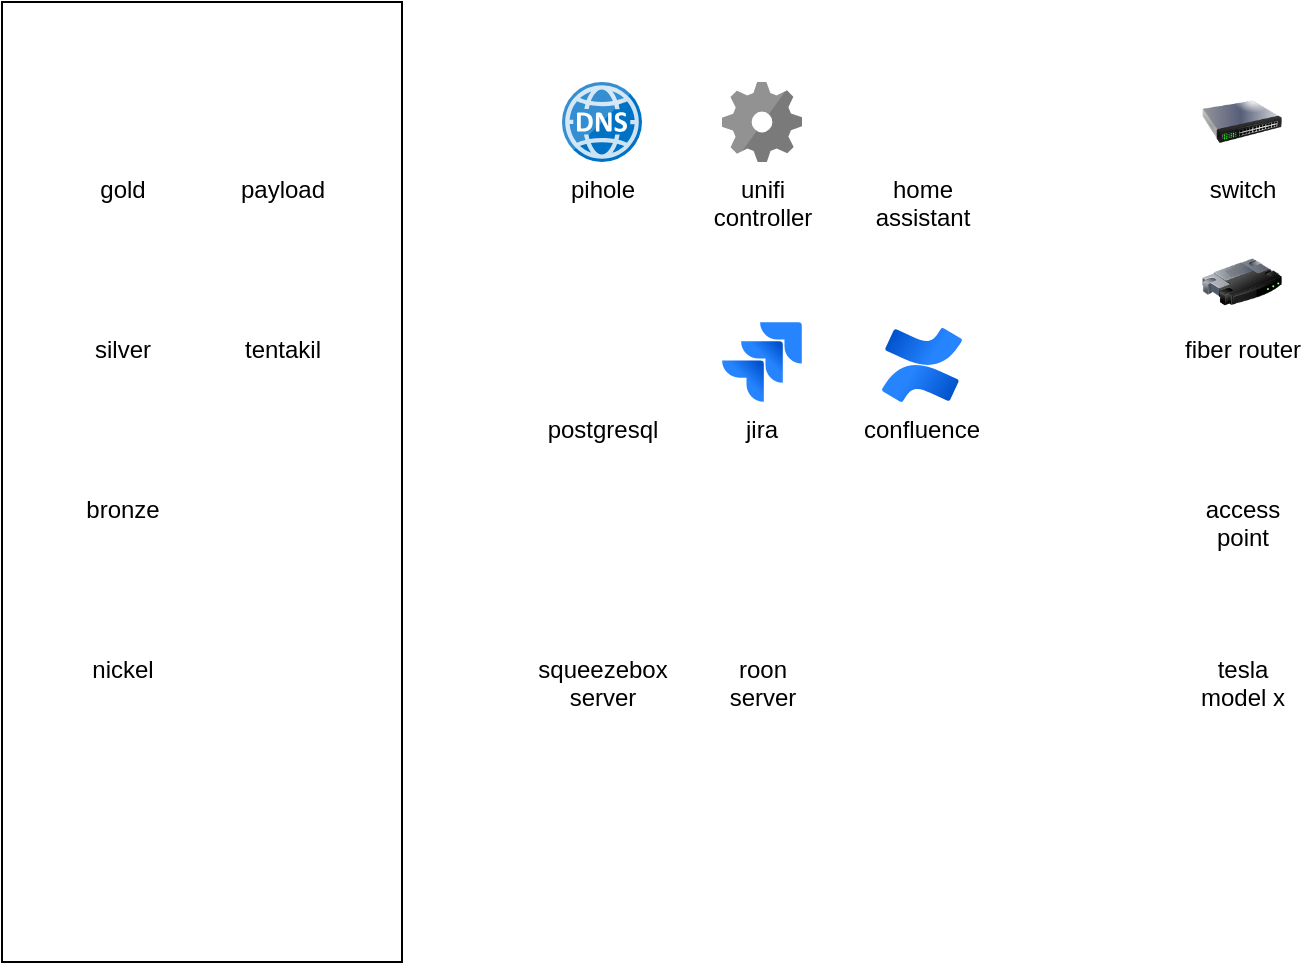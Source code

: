 <mxfile pages="1" version="11.1.5" type="github"><diagram id="fc4inPsKKncnEYqZq6jz" name="Page-1"><mxGraphModel dx="1056" dy="488" grid="1" gridSize="10" guides="1" tooltips="1" connect="1" arrows="1" fold="1" page="1" pageScale="1" pageWidth="850" pageHeight="1100" math="0" shadow="0"><root><mxCell id="0"/><mxCell id="1" parent="0"/><mxCell id="zcCKZ51vNkka2uzHVDS0-2" value="" style="rounded=0;whiteSpace=wrap;html=1;fillColor=none;" vertex="1" parent="1"><mxGeometry x="120" y="80" width="200" height="480" as="geometry"/></mxCell><mxCell id="UF4dyFxpuqHmrI4-T7yg-1" value="gold" style="shape=image;html=1;verticalAlign=top;verticalLabelPosition=bottom;labelBackgroundColor=#ffffff;imageAspect=0;aspect=fixed;image=https://cdn4.iconfinder.com/data/icons/logos-brands-5/24/proxmox-128.png" parent="1" vertex="1"><mxGeometry x="160" y="120" width="40" height="40" as="geometry"/></mxCell><mxCell id="UF4dyFxpuqHmrI4-T7yg-5" value="bronze" style="shape=image;html=1;verticalAlign=top;verticalLabelPosition=bottom;labelBackgroundColor=#ffffff;imageAspect=0;aspect=fixed;image=https://cdn4.iconfinder.com/data/icons/logos-brands-5/24/proxmox-128.png" parent="1" vertex="1"><mxGeometry x="160" y="280" width="40" height="40" as="geometry"/></mxCell><mxCell id="UF4dyFxpuqHmrI4-T7yg-6" value="silver" style="shape=image;html=1;verticalAlign=top;verticalLabelPosition=bottom;labelBackgroundColor=#ffffff;imageAspect=0;aspect=fixed;image=https://cdn4.iconfinder.com/data/icons/logos-brands-5/24/proxmox-128.png" parent="1" vertex="1"><mxGeometry x="160" y="200" width="40" height="40" as="geometry"/></mxCell><mxCell id="UF4dyFxpuqHmrI4-T7yg-7" value="nickel" style="shape=image;html=1;verticalAlign=top;verticalLabelPosition=bottom;labelBackgroundColor=#ffffff;imageAspect=0;aspect=fixed;image=https://cdn4.iconfinder.com/data/icons/logos-brands-5/24/proxmox-128.png" parent="1" vertex="1"><mxGeometry x="160" y="360" width="40" height="40" as="geometry"/></mxCell><mxCell id="zcCKZ51vNkka2uzHVDS0-3" value="payload" style="shape=image;html=1;verticalAlign=top;verticalLabelPosition=bottom;labelBackgroundColor=#ffffff;imageAspect=0;aspect=fixed;image=https://cdn0.iconfinder.com/data/icons/windows8_icons/26/nas.png" vertex="1" parent="1"><mxGeometry x="240" y="120" width="40" height="40" as="geometry"/></mxCell><mxCell id="zcCKZ51vNkka2uzHVDS0-4" value="tentakil" style="shape=image;html=1;verticalAlign=top;verticalLabelPosition=bottom;labelBackgroundColor=#ffffff;imageAspect=0;aspect=fixed;image=https://cdn0.iconfinder.com/data/icons/windows8_icons/26/nas.png" vertex="1" parent="1"><mxGeometry x="240" y="200" width="40" height="40" as="geometry"/></mxCell><mxCell id="zcCKZ51vNkka2uzHVDS0-6" value="pihole" style="aspect=fixed;html=1;perimeter=none;align=center;shadow=0;dashed=0;image;fontSize=12;image=img/lib/mscae/DNS.svg;" vertex="1" parent="1"><mxGeometry x="400" y="120" width="40" height="40" as="geometry"/></mxCell><mxCell id="zcCKZ51vNkka2uzHVDS0-7" value="&lt;div&gt;home&lt;/div&gt;&lt;div&gt;assistant&lt;br&gt;&lt;/div&gt;" style="shape=image;html=1;verticalAlign=top;verticalLabelPosition=bottom;labelBackgroundColor=#ffffff;imageAspect=0;aspect=fixed;image=https://cdn3.iconfinder.com/data/icons/tango-icon-library/48/go-home-128.png" vertex="1" parent="1"><mxGeometry x="560" y="120" width="40" height="40" as="geometry"/></mxCell><mxCell id="zcCKZ51vNkka2uzHVDS0-12" value="switch" style="image;html=1;labelBackgroundColor=#ffffff;image=img/lib/clip_art/networking/Switch_128x128.png;fillColor=none;" vertex="1" parent="1"><mxGeometry x="720" y="120" width="40" height="40" as="geometry"/></mxCell><mxCell id="zcCKZ51vNkka2uzHVDS0-13" value="&lt;div&gt;unifi&lt;/div&gt;&lt;div&gt;controller&lt;br&gt;&lt;/div&gt;" style="aspect=fixed;html=1;perimeter=none;align=center;shadow=0;dashed=0;image;fontSize=12;image=img/lib/mscae/GearAlternate_2.svg;fillColor=none;" vertex="1" parent="1"><mxGeometry x="480" y="120" width="40" height="40" as="geometry"/></mxCell><mxCell id="zcCKZ51vNkka2uzHVDS0-14" value="postgresql" style="shape=image;html=1;verticalAlign=top;verticalLabelPosition=bottom;labelBackgroundColor=#ffffff;imageAspect=0;aspect=fixed;image=https://cdn4.iconfinder.com/data/icons/logos-brands-5/24/postgresql-128.png;fillColor=none;" vertex="1" parent="1"><mxGeometry x="400" y="240" width="40" height="40" as="geometry"/></mxCell><mxCell id="zcCKZ51vNkka2uzHVDS0-15" value="jira" style="image;image=img/lib/atlassian/Jira_Logo.svg;fillColor=none;" vertex="1" parent="1"><mxGeometry x="480" y="240" width="40" height="40" as="geometry"/></mxCell><mxCell id="zcCKZ51vNkka2uzHVDS0-16" value="confluence" style="image;image=img/lib/atlassian/Confluence_Logo.svg;fillColor=none;" vertex="1" parent="1"><mxGeometry x="560" y="243" width="40" height="37" as="geometry"/></mxCell><mxCell id="zcCKZ51vNkka2uzHVDS0-17" value="fiber router" style="image;html=1;labelBackgroundColor=#ffffff;image=img/lib/clip_art/networking/Router_128x128.png;fillColor=none;" vertex="1" parent="1"><mxGeometry x="720" y="200" width="40" height="40" as="geometry"/></mxCell><mxCell id="zcCKZ51vNkka2uzHVDS0-18" value="&lt;div&gt;access&lt;/div&gt;&lt;div&gt;point&lt;br&gt;&lt;/div&gt;" style="shape=image;html=1;verticalAlign=top;verticalLabelPosition=bottom;labelBackgroundColor=#ffffff;imageAspect=0;aspect=fixed;image=https://cdn3.iconfinder.com/data/icons/simple-files-1/128/Wi-Fi-128.png;fillColor=none;" vertex="1" parent="1"><mxGeometry x="720" y="280" width="40" height="40" as="geometry"/></mxCell><mxCell id="zcCKZ51vNkka2uzHVDS0-19" value="&lt;div&gt;tesla&lt;/div&gt;&lt;div&gt;model x&lt;br&gt;&lt;/div&gt;" style="shape=image;html=1;verticalAlign=top;verticalLabelPosition=bottom;labelBackgroundColor=#ffffff;imageAspect=0;aspect=fixed;image=https://cdn3.iconfinder.com/data/icons/popular-services-brands-vol-2/512/tesla-128.png;fillColor=none;" vertex="1" parent="1"><mxGeometry x="720" y="360" width="40" height="40" as="geometry"/></mxCell><mxCell id="zcCKZ51vNkka2uzHVDS0-20" value="&lt;div&gt;squeezebox&lt;/div&gt;&lt;div&gt;server&lt;br&gt;&lt;/div&gt;" style="shape=image;html=1;verticalAlign=top;verticalLabelPosition=bottom;labelBackgroundColor=#ffffff;imageAspect=0;aspect=fixed;image=https://cdn2.iconfinder.com/data/icons/circle-icons-1/64/music-128.png;fillColor=none;" vertex="1" parent="1"><mxGeometry x="400" y="360" width="40" height="40" as="geometry"/></mxCell><mxCell id="zcCKZ51vNkka2uzHVDS0-21" value="&lt;div&gt;roon&lt;/div&gt;&lt;div&gt;server&lt;br&gt;&lt;/div&gt;" style="shape=image;html=1;verticalAlign=top;verticalLabelPosition=bottom;labelBackgroundColor=#ffffff;imageAspect=0;aspect=fixed;image=https://cdn2.iconfinder.com/data/icons/circle-icons-1/64/music-128.png;fillColor=none;" vertex="1" parent="1"><mxGeometry x="480" y="360" width="40" height="40" as="geometry"/></mxCell></root></mxGraphModel></diagram></mxfile>